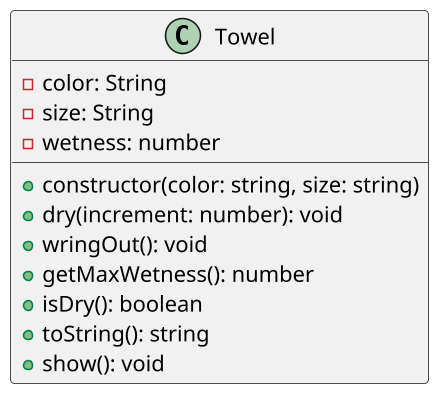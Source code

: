 @startuml

skinparam defaultFontName "Source Code Pro"
skinparam dpi 150

class Towel {
    - color: String
    - size: String
    - wetness: number
    __
    + constructor(color: string, size: string)
    + dry(increment: number): void
    + wringOut(): void
    + getMaxWetness(): number
    + isDry(): boolean
    + toString(): string
    + show(): void
}
@enduml
